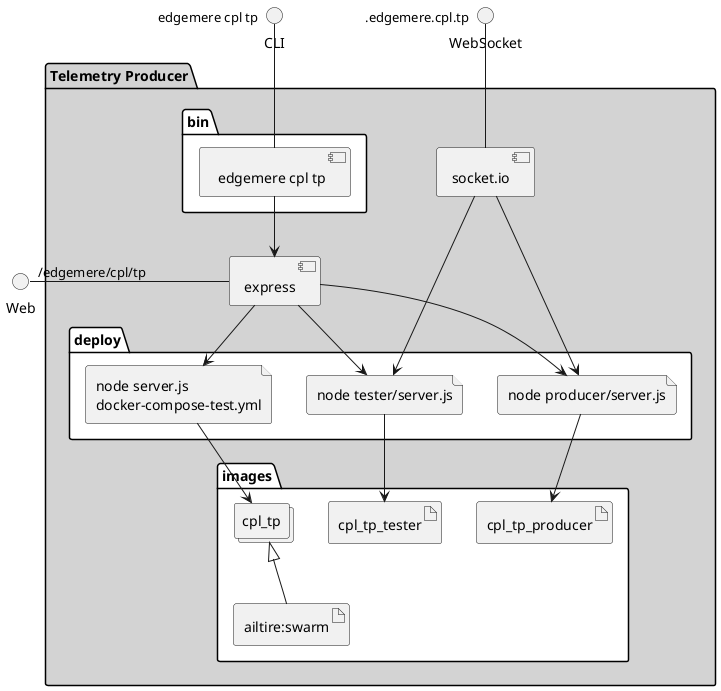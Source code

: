 @startuml
  interface CLI
  interface Web
  interface WebSocket
package "Telemetry Producer" #lightgray {
  component express as REST
  component socket.io as socket
  folder bin #ffffff {
    component " edgemere cpl tp" as binName
  }
  binName --> REST

  folder deploy #ffffff {
      file "node server.js\ndocker-compose-test.yml" as cpl_tp_container
      REST --> cpl_tp_container

  
    file "node producer/server.js" as producer_container
    REST --> producer_container
    socket ---> producer_container
  
    file "node tester/server.js" as tester_container
    REST --> tester_container
    socket ---> tester_container
  
  }
  folder images #ffffff {
    collections "cpl_tp" as cpl_tpimage
    artifact "ailtire:swarm" as ailtireswarm
    cpl_tpimage <|-- ailtireswarm
    cpl_tp_container --> cpl_tpimage

  
      artifact cpl_tp_producer
      producer_container --> cpl_tp_producer
    
      artifact cpl_tp_tester
      tester_container --> cpl_tp_tester
    
  }
}
CLI " edgemere cpl tp" -- binName
Web "/edgemere/cpl/tp" - REST
WebSocket ".edgemere.cpl.tp" -- socket

@enduml
